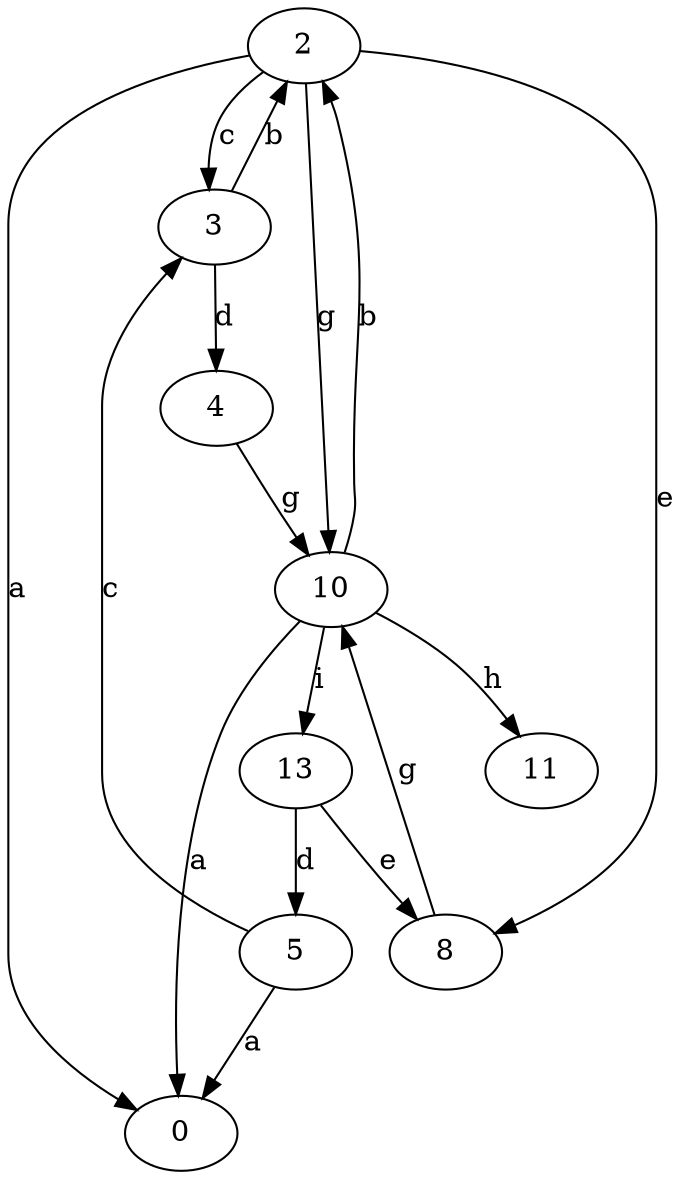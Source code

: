 strict digraph  {
0;
2;
3;
4;
5;
8;
10;
11;
13;
2 -> 0  [label=a];
2 -> 3  [label=c];
2 -> 8  [label=e];
2 -> 10  [label=g];
3 -> 2  [label=b];
3 -> 4  [label=d];
4 -> 10  [label=g];
5 -> 0  [label=a];
5 -> 3  [label=c];
8 -> 10  [label=g];
10 -> 0  [label=a];
10 -> 2  [label=b];
10 -> 11  [label=h];
10 -> 13  [label=i];
13 -> 5  [label=d];
13 -> 8  [label=e];
}
